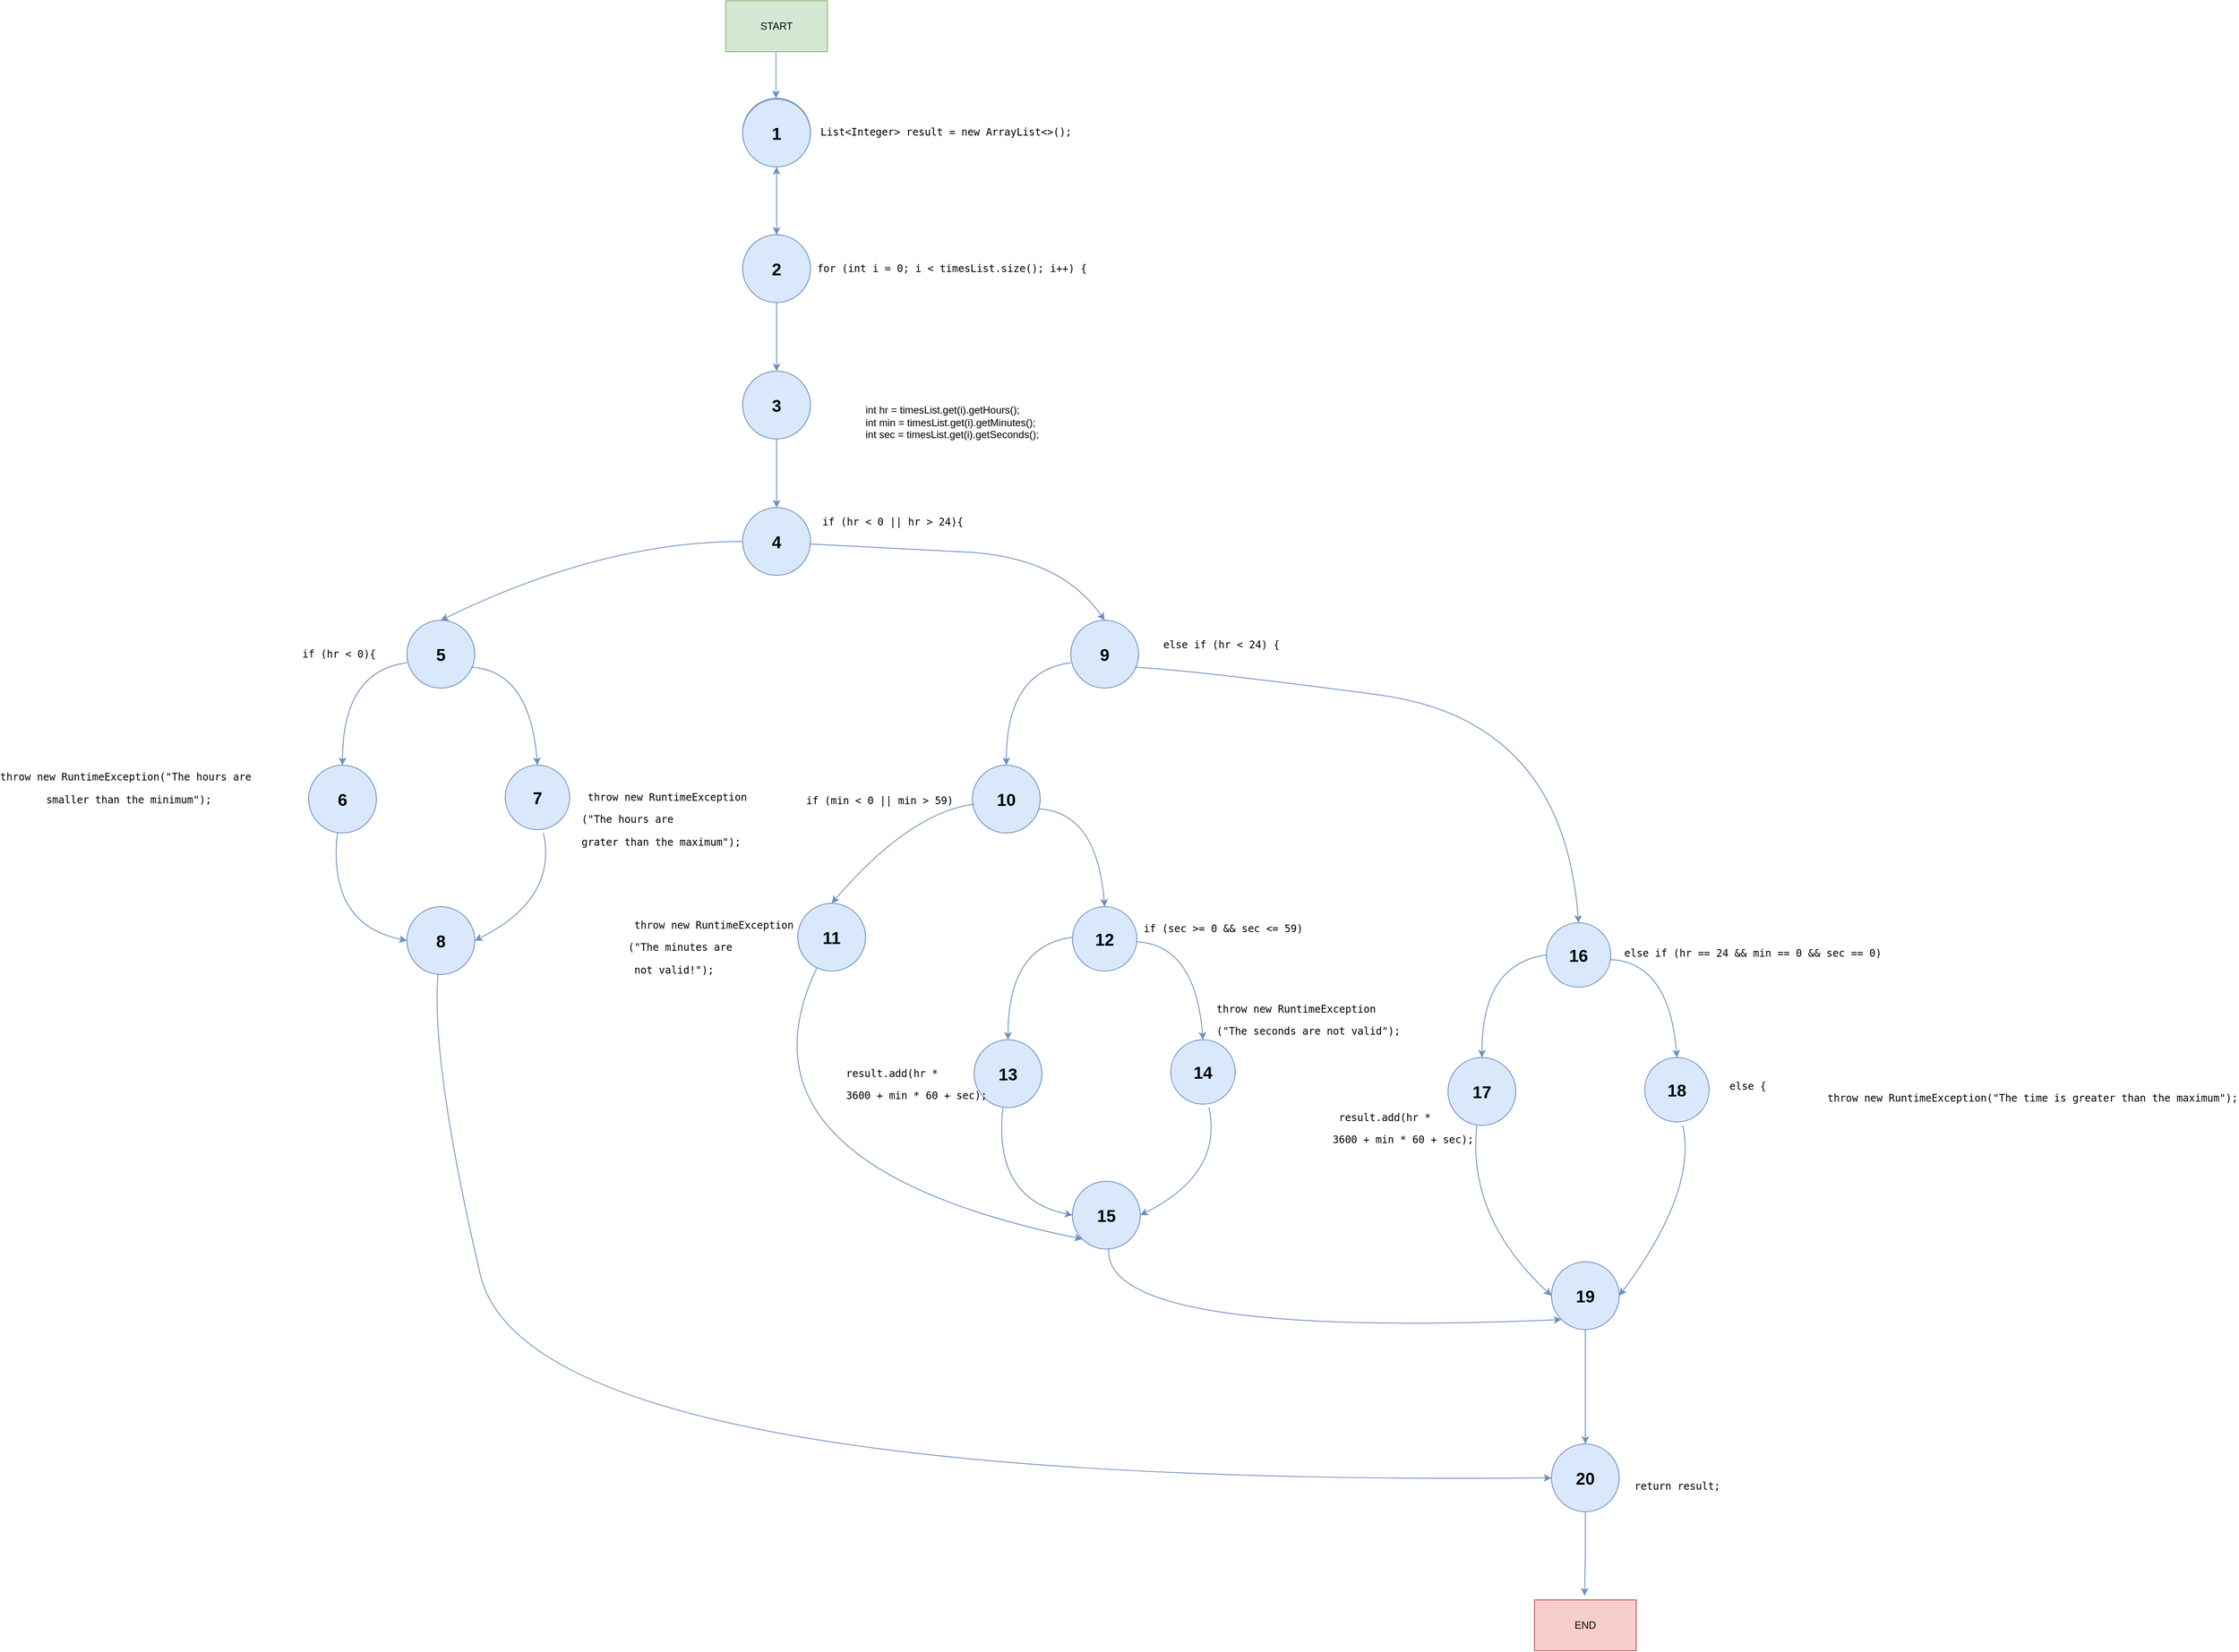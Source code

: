 <mxfile version="14.7.2" type="device"><diagram id="pLT1g3xtrVexU3YZbI5K" name="Page-1"><mxGraphModel dx="2530" dy="1367" grid="0" gridSize="10" guides="1" tooltips="1" connect="1" arrows="1" fold="1" page="0" pageScale="1" pageWidth="850" pageHeight="1100" math="0" shadow="0"><root><mxCell id="0"/><mxCell id="1" parent="0"/><mxCell id="gPxM5SxyMu-9DYouDUDr-3" style="edgeStyle=orthogonalEdgeStyle;rounded=0;orthogonalLoop=1;jettySize=auto;html=1;exitX=0.5;exitY=1;exitDx=0;exitDy=0;entryX=0.5;entryY=0;entryDx=0;entryDy=0;fillColor=#dae8fc;strokeColor=#6c8ebf;" parent="1" source="gPxM5SxyMu-9DYouDUDr-1" target="gPxM5SxyMu-9DYouDUDr-2" edge="1"><mxGeometry relative="1" as="geometry"/></mxCell><mxCell id="gPxM5SxyMu-9DYouDUDr-1" value="&lt;b&gt;&lt;font style=&quot;font-size: 20px&quot;&gt;1&lt;/font&gt;&lt;/b&gt;" style="ellipse;whiteSpace=wrap;html=1;aspect=fixed;fillColor=#dae8fc;strokeColor=#6c8ebf;" parent="1" vertex="1"><mxGeometry x="171" y="25" width="80" height="80" as="geometry"/></mxCell><mxCell id="gPxM5SxyMu-9DYouDUDr-7" style="edgeStyle=orthogonalEdgeStyle;rounded=0;orthogonalLoop=1;jettySize=auto;html=1;exitX=0.5;exitY=1;exitDx=0;exitDy=0;entryX=0.5;entryY=0;entryDx=0;entryDy=0;fillColor=#dae8fc;strokeColor=#6c8ebf;" parent="1" source="gPxM5SxyMu-9DYouDUDr-2" target="gPxM5SxyMu-9DYouDUDr-6" edge="1"><mxGeometry relative="1" as="geometry"/></mxCell><mxCell id="gPxM5SxyMu-9DYouDUDr-98" value="" style="edgeStyle=orthogonalEdgeStyle;rounded=0;orthogonalLoop=1;jettySize=auto;html=1;fillColor=#dae8fc;strokeColor=#6c8ebf;" parent="1" source="gPxM5SxyMu-9DYouDUDr-2" target="gPxM5SxyMu-9DYouDUDr-97" edge="1"><mxGeometry relative="1" as="geometry"/></mxCell><mxCell id="gPxM5SxyMu-9DYouDUDr-2" value="&lt;b&gt;&lt;font style=&quot;font-size: 20px&quot;&gt;2&lt;/font&gt;&lt;/b&gt;" style="ellipse;whiteSpace=wrap;html=1;aspect=fixed;fillColor=#dae8fc;strokeColor=#6c8ebf;" parent="1" vertex="1"><mxGeometry x="171" y="186" width="80" height="80" as="geometry"/></mxCell><mxCell id="gPxM5SxyMu-9DYouDUDr-5" style="edgeStyle=orthogonalEdgeStyle;rounded=0;orthogonalLoop=1;jettySize=auto;html=1;exitX=0.5;exitY=1;exitDx=0;exitDy=0;entryX=0.5;entryY=0;entryDx=0;entryDy=0;fillColor=#dae8fc;strokeColor=#6c8ebf;" parent="1" edge="1"><mxGeometry relative="1" as="geometry"><mxPoint x="210.29" y="-56.0" as="sourcePoint"/><mxPoint x="210.29" y="25" as="targetPoint"/></mxGeometry></mxCell><mxCell id="gPxM5SxyMu-9DYouDUDr-13" style="edgeStyle=orthogonalEdgeStyle;rounded=0;orthogonalLoop=1;jettySize=auto;html=1;exitX=0.5;exitY=1;exitDx=0;exitDy=0;entryX=0.5;entryY=0;entryDx=0;entryDy=0;fillColor=#dae8fc;strokeColor=#6c8ebf;" parent="1" source="gPxM5SxyMu-9DYouDUDr-6" target="gPxM5SxyMu-9DYouDUDr-12" edge="1"><mxGeometry relative="1" as="geometry"/></mxCell><mxCell id="gPxM5SxyMu-9DYouDUDr-6" value="&lt;b&gt;&lt;font style=&quot;font-size: 20px&quot;&gt;3&lt;/font&gt;&lt;/b&gt;" style="ellipse;whiteSpace=wrap;html=1;aspect=fixed;fillColor=#dae8fc;strokeColor=#6c8ebf;" parent="1" vertex="1"><mxGeometry x="171" y="347" width="80" height="80" as="geometry"/></mxCell><mxCell id="gPxM5SxyMu-9DYouDUDr-8" value="&#10;&#10;&lt;pre style=&quot;color: rgb(0, 0, 0); font-style: normal; font-weight: 400; letter-spacing: normal; text-indent: 0px; text-transform: none; word-spacing: 0px; overflow-wrap: break-word;&quot;&gt;List&amp;lt;Integer&amp;gt; result = new ArrayList&amp;lt;&amp;gt;();&lt;/pre&gt;&#10;&#10;" style="text;html=1;align=center;verticalAlign=middle;whiteSpace=wrap;rounded=0;" parent="1" vertex="1"><mxGeometry x="391" y="55" width="40" height="20" as="geometry"/></mxCell><mxCell id="gPxM5SxyMu-9DYouDUDr-10" value="&#10;&#10;&lt;pre style=&quot;color: rgb(0, 0, 0); font-style: normal; font-weight: 400; letter-spacing: normal; text-indent: 0px; text-transform: none; word-spacing: 0px; overflow-wrap: break-word;&quot;&gt;for (int i = 0; i &amp;lt; timesList.size(); i++) {&lt;/pre&gt;&#10;&#10;" style="text;html=1;align=center;verticalAlign=middle;whiteSpace=wrap;rounded=0;" parent="1" vertex="1"><mxGeometry x="398" y="216" width="40" height="20" as="geometry"/></mxCell><mxCell id="gPxM5SxyMu-9DYouDUDr-11" value="&lt;div style=&quot;text-align: justify&quot;&gt;&lt;pre style=&quot;overflow-wrap: break-word&quot;&gt;if (hr &amp;lt; 0 || hr &amp;gt; 24){&lt;/pre&gt;&lt;/div&gt;" style="text;html=1;align=left;verticalAlign=middle;whiteSpace=wrap;rounded=0;" parent="1" vertex="1"><mxGeometry x="263" y="499" width="228" height="51" as="geometry"/></mxCell><mxCell id="gPxM5SxyMu-9DYouDUDr-12" value="&lt;b&gt;&lt;font style=&quot;font-size: 20px&quot;&gt;4&lt;/font&gt;&lt;/b&gt;" style="ellipse;whiteSpace=wrap;html=1;aspect=fixed;fillColor=#dae8fc;strokeColor=#6c8ebf;" parent="1" vertex="1"><mxGeometry x="171" y="508" width="80" height="80" as="geometry"/></mxCell><mxCell id="gPxM5SxyMu-9DYouDUDr-14" value="&lt;div style=&quot;text-align: justify&quot;&gt;&lt;br&gt;&lt;/div&gt;&lt;div style=&quot;text-align: justify&quot;&gt;&lt;br&gt;&lt;/div&gt;&lt;pre style=&quot;color: rgb(0 , 0 , 0) ; font-style: normal ; font-weight: 400 ; letter-spacing: normal ; text-indent: 0px ; text-transform: none ; word-spacing: 0px ; overflow-wrap: break-word&quot;&gt;&lt;div style=&quot;text-align: justify&quot;&gt;&lt;span style=&quot;font-family: &amp;#34;helvetica&amp;#34; ; white-space: normal&quot;&gt;int hr = timesList.get(i).getHours();&lt;/span&gt;&lt;/div&gt;&lt;div style=&quot;text-align: justify&quot;&gt;&lt;span style=&quot;font-family: &amp;#34;helvetica&amp;#34; ; white-space: normal&quot;&gt;int min = timesList.get(i).getMinutes();&lt;/span&gt;&lt;/div&gt;&lt;div style=&quot;text-align: justify&quot;&gt;&lt;span style=&quot;font-family: &amp;#34;helvetica&amp;#34; ; white-space: normal&quot;&gt;int sec = timesList.get(i).getSeconds();&lt;/span&gt;&lt;/div&gt;&lt;/pre&gt;" style="text;html=1;align=left;verticalAlign=middle;whiteSpace=wrap;rounded=0;" parent="1" vertex="1"><mxGeometry x="314" y="367" width="228" height="51" as="geometry"/></mxCell><mxCell id="gPxM5SxyMu-9DYouDUDr-15" value="&lt;b&gt;&lt;font style=&quot;font-size: 20px&quot;&gt;5&lt;/font&gt;&lt;/b&gt;" style="ellipse;whiteSpace=wrap;html=1;aspect=fixed;fillColor=#dae8fc;strokeColor=#6c8ebf;" parent="1" vertex="1"><mxGeometry x="-225" y="641" width="80" height="80" as="geometry"/></mxCell><mxCell id="gPxM5SxyMu-9DYouDUDr-17" value="" style="curved=1;endArrow=classic;html=1;entryX=0.5;entryY=0;entryDx=0;entryDy=0;exitX=0;exitY=0.5;exitDx=0;exitDy=0;fillColor=#dae8fc;strokeColor=#6c8ebf;" parent="1" source="gPxM5SxyMu-9DYouDUDr-12" target="gPxM5SxyMu-9DYouDUDr-15" edge="1"><mxGeometry width="50" height="50" relative="1" as="geometry"><mxPoint x="263" y="797" as="sourcePoint"/><mxPoint x="313" y="747" as="targetPoint"/><Array as="points"><mxPoint x="5" y="548"/></Array></mxGeometry></mxCell><mxCell id="gPxM5SxyMu-9DYouDUDr-18" value="&#10;&#10;&lt;pre style=&quot;color: rgb(0, 0, 0); font-style: normal; font-weight: 400; letter-spacing: normal; text-indent: 0px; text-transform: none; word-spacing: 0px; overflow-wrap: break-word;&quot;&gt;if (hr &amp;lt; 0){&lt;/pre&gt;&#10;&#10;" style="text;html=1;align=center;verticalAlign=middle;whiteSpace=wrap;rounded=0;" parent="1" vertex="1"><mxGeometry x="-325" y="671" width="40" height="20" as="geometry"/></mxCell><mxCell id="gPxM5SxyMu-9DYouDUDr-23" value="&lt;b&gt;&lt;font style=&quot;font-size: 20px&quot;&gt;6&lt;/font&gt;&lt;/b&gt;" style="ellipse;whiteSpace=wrap;html=1;aspect=fixed;fillColor=#dae8fc;strokeColor=#6c8ebf;" parent="1" vertex="1"><mxGeometry x="-341" y="812" width="80" height="80" as="geometry"/></mxCell><mxCell id="gPxM5SxyMu-9DYouDUDr-24" value="" style="curved=1;endArrow=classic;html=1;entryX=0.5;entryY=0;entryDx=0;entryDy=0;exitX=0;exitY=0.5;exitDx=0;exitDy=0;fillColor=#dae8fc;strokeColor=#6c8ebf;" parent="1" target="gPxM5SxyMu-9DYouDUDr-23" edge="1"><mxGeometry width="50" height="50" relative="1" as="geometry"><mxPoint x="-225" y="691.0" as="sourcePoint"/><mxPoint x="-83" y="890" as="targetPoint"/><Array as="points"><mxPoint x="-301" y="701"/></Array></mxGeometry></mxCell><mxCell id="gPxM5SxyMu-9DYouDUDr-25" value="&lt;br&gt;&lt;br&gt;&lt;pre style=&quot;color: rgb(0 , 0 , 0) ; font-style: normal ; font-weight: 400 ; letter-spacing: normal ; text-indent: 0px ; text-transform: none ; word-spacing: 0px ; overflow-wrap: break-word&quot;&gt;throw new RuntimeException(&quot;The hours are &lt;/pre&gt;&lt;pre style=&quot;color: rgb(0 , 0 , 0) ; font-style: normal ; font-weight: 400 ; letter-spacing: normal ; text-indent: 0px ; text-transform: none ; word-spacing: 0px ; overflow-wrap: break-word&quot;&gt;smaller than the minimum&quot;);&lt;/pre&gt;&lt;br&gt;" style="text;html=1;align=center;verticalAlign=middle;whiteSpace=wrap;rounded=0;" parent="1" vertex="1"><mxGeometry x="-573" y="822" width="40" height="20" as="geometry"/></mxCell><mxCell id="gPxM5SxyMu-9DYouDUDr-26" value="&lt;b&gt;&lt;font style=&quot;font-size: 20px&quot;&gt;8&lt;/font&gt;&lt;/b&gt;" style="ellipse;whiteSpace=wrap;html=1;aspect=fixed;fillColor=#dae8fc;strokeColor=#6c8ebf;" parent="1" vertex="1"><mxGeometry x="-225" y="979" width="80" height="80" as="geometry"/></mxCell><mxCell id="gPxM5SxyMu-9DYouDUDr-27" value="" style="curved=1;endArrow=classic;html=1;entryX=0;entryY=0.5;entryDx=0;entryDy=0;fillColor=#dae8fc;strokeColor=#6c8ebf;" parent="1" target="gPxM5SxyMu-9DYouDUDr-26" edge="1"><mxGeometry width="50" height="50" relative="1" as="geometry"><mxPoint x="-307" y="892" as="sourcePoint"/><mxPoint x="-372" y="1013" as="targetPoint"/><Array as="points"><mxPoint x="-319" y="1000"/></Array></mxGeometry></mxCell><mxCell id="gPxM5SxyMu-9DYouDUDr-28" value="&lt;b&gt;&lt;font style=&quot;font-size: 20px&quot;&gt;7&lt;/font&gt;&lt;/b&gt;" style="ellipse;whiteSpace=wrap;html=1;aspect=fixed;fillColor=#dae8fc;strokeColor=#6c8ebf;" parent="1" vertex="1"><mxGeometry x="-109" y="812" width="76" height="76" as="geometry"/></mxCell><mxCell id="gPxM5SxyMu-9DYouDUDr-32" value="" style="curved=1;endArrow=classic;html=1;entryX=0.5;entryY=0;entryDx=0;entryDy=0;exitX=0.946;exitY=0.692;exitDx=0;exitDy=0;exitPerimeter=0;fillColor=#dae8fc;strokeColor=#6c8ebf;" parent="1" source="gPxM5SxyMu-9DYouDUDr-15" target="gPxM5SxyMu-9DYouDUDr-28" edge="1"><mxGeometry width="50" height="50" relative="1" as="geometry"><mxPoint x="-145" y="684" as="sourcePoint"/><mxPoint x="-95" y="634" as="targetPoint"/><Array as="points"><mxPoint x="-80" y="700"/></Array></mxGeometry></mxCell><mxCell id="gPxM5SxyMu-9DYouDUDr-33" value="" style="curved=1;endArrow=classic;html=1;entryX=1;entryY=0.5;entryDx=0;entryDy=0;fillColor=#dae8fc;strokeColor=#6c8ebf;" parent="1" target="gPxM5SxyMu-9DYouDUDr-26" edge="1"><mxGeometry width="50" height="50" relative="1" as="geometry"><mxPoint x="-64" y="892" as="sourcePoint"/><mxPoint x="9.32" y="1007.64" as="targetPoint"/><Array as="points"><mxPoint x="-47" y="970"/></Array></mxGeometry></mxCell><mxCell id="gPxM5SxyMu-9DYouDUDr-34" value="&lt;pre style=&quot;color: rgb(0 , 0 , 0) ; font-style: normal ; font-weight: 400 ; letter-spacing: normal ; text-indent: 0px ; text-transform: none ; word-spacing: 0px ; overflow-wrap: break-word&quot;&gt; throw new RuntimeException&lt;/pre&gt;&lt;pre style=&quot;color: rgb(0 , 0 , 0) ; font-style: normal ; font-weight: 400 ; letter-spacing: normal ; text-indent: 0px ; text-transform: none ; word-spacing: 0px ; overflow-wrap: break-word&quot;&gt;(&quot;The hours are &lt;/pre&gt;&lt;pre style=&quot;color: rgb(0 , 0 , 0) ; font-style: normal ; font-weight: 400 ; letter-spacing: normal ; text-indent: 0px ; text-transform: none ; word-spacing: 0px ; overflow-wrap: break-word&quot;&gt;grater than the maximum&quot;);&lt;/pre&gt;" style="text;whiteSpace=wrap;html=1;" parent="1" vertex="1"><mxGeometry x="-21" y="824" width="173" height="52" as="geometry"/></mxCell><mxCell id="gPxM5SxyMu-9DYouDUDr-36" value="&lt;b&gt;&lt;font style=&quot;font-size: 20px&quot;&gt;9&lt;/font&gt;&lt;/b&gt;" style="ellipse;whiteSpace=wrap;html=1;aspect=fixed;fillColor=#dae8fc;strokeColor=#6c8ebf;" parent="1" vertex="1"><mxGeometry x="558" y="641" width="80" height="80" as="geometry"/></mxCell><mxCell id="gPxM5SxyMu-9DYouDUDr-38" value="&lt;b&gt;&lt;font style=&quot;font-size: 20px&quot;&gt;10&lt;/font&gt;&lt;/b&gt;" style="ellipse;whiteSpace=wrap;html=1;aspect=fixed;fillColor=#dae8fc;strokeColor=#6c8ebf;" parent="1" vertex="1"><mxGeometry x="442" y="812" width="80" height="80" as="geometry"/></mxCell><mxCell id="gPxM5SxyMu-9DYouDUDr-39" value="" style="curved=1;endArrow=classic;html=1;entryX=0.5;entryY=0;entryDx=0;entryDy=0;exitX=0;exitY=0.5;exitDx=0;exitDy=0;fillColor=#dae8fc;strokeColor=#6c8ebf;" parent="1" target="gPxM5SxyMu-9DYouDUDr-38" edge="1"><mxGeometry width="50" height="50" relative="1" as="geometry"><mxPoint x="558" y="691" as="sourcePoint"/><mxPoint x="700" y="890" as="targetPoint"/><Array as="points"><mxPoint x="482" y="701"/></Array></mxGeometry></mxCell><mxCell id="gPxM5SxyMu-9DYouDUDr-43" value="&lt;b&gt;&lt;font style=&quot;font-size: 20px&quot;&gt;16&lt;/font&gt;&lt;/b&gt;" style="ellipse;whiteSpace=wrap;html=1;aspect=fixed;fillColor=#dae8fc;strokeColor=#6c8ebf;" parent="1" vertex="1"><mxGeometry x="1119" y="998" width="76" height="76" as="geometry"/></mxCell><mxCell id="gPxM5SxyMu-9DYouDUDr-44" value="" style="curved=1;endArrow=classic;html=1;entryX=0.5;entryY=0;entryDx=0;entryDy=0;exitX=0.946;exitY=0.692;exitDx=0;exitDy=0;exitPerimeter=0;fillColor=#dae8fc;strokeColor=#6c8ebf;" parent="1" source="gPxM5SxyMu-9DYouDUDr-36" target="gPxM5SxyMu-9DYouDUDr-43" edge="1"><mxGeometry width="50" height="50" relative="1" as="geometry"><mxPoint x="638" y="684" as="sourcePoint"/><mxPoint x="688" y="634" as="targetPoint"/><Array as="points"><mxPoint x="703" y="700"/><mxPoint x="1139" y="758"/></Array></mxGeometry></mxCell><mxCell id="gPxM5SxyMu-9DYouDUDr-46" value="&#10;&#10;&lt;pre style=&quot;color: rgb(0, 0, 0); font-style: normal; font-weight: 400; letter-spacing: normal; text-indent: 0px; text-transform: none; word-spacing: 0px; overflow-wrap: break-word;&quot;&gt;else if (hr == 24 &amp;amp;&amp;amp; min == 0 &amp;amp;&amp;amp; sec == 0)&lt;/pre&gt;&#10;&#10;" style="text;whiteSpace=wrap;html=1;" parent="1" vertex="1"><mxGeometry x="1209" y="979" width="268" height="52" as="geometry"/></mxCell><mxCell id="gPxM5SxyMu-9DYouDUDr-49" value="" style="curved=1;endArrow=classic;html=1;entryX=0.5;entryY=0;entryDx=0;entryDy=0;exitX=0.946;exitY=0.692;exitDx=0;exitDy=0;exitPerimeter=0;fillColor=#dae8fc;strokeColor=#6c8ebf;" parent="1" target="gPxM5SxyMu-9DYouDUDr-36" edge="1"><mxGeometry width="50" height="50" relative="1" as="geometry"><mxPoint x="250.0" y="551.0" as="sourcePoint"/><mxPoint x="328.32" y="666.64" as="targetPoint"/><Array as="points"><mxPoint x="319.32" y="554.64"/><mxPoint x="546" y="566"/></Array></mxGeometry></mxCell><mxCell id="gPxM5SxyMu-9DYouDUDr-51" value="&lt;pre style=&quot;color: rgb(0, 0, 0); font-style: normal; font-weight: 400; letter-spacing: normal; text-indent: 0px; text-transform: none; word-spacing: 0px; overflow-wrap: break-word;&quot;&gt; else if (hr &amp;lt; 24) {&lt;/pre&gt;" style="text;whiteSpace=wrap;html=1;" parent="1" vertex="1"><mxGeometry x="657.997" y="644.003" width="152" height="52" as="geometry"/></mxCell><mxCell id="gPxM5SxyMu-9DYouDUDr-52" value="&lt;pre style=&quot;color: rgb(0, 0, 0); font-style: normal; font-weight: 400; letter-spacing: normal; text-indent: 0px; text-transform: none; word-spacing: 0px; overflow-wrap: break-word;&quot;&gt;if (min &amp;lt; 0 || min &amp;gt; 59)&lt;/pre&gt;" style="text;whiteSpace=wrap;html=1;" parent="1" vertex="1"><mxGeometry x="244.0" y="828.003" width="178" height="52" as="geometry"/></mxCell><mxCell id="gPxM5SxyMu-9DYouDUDr-55" value="&lt;b&gt;&lt;font style=&quot;font-size: 20px&quot;&gt;11&lt;/font&gt;&lt;/b&gt;" style="ellipse;whiteSpace=wrap;html=1;aspect=fixed;fillColor=#dae8fc;strokeColor=#6c8ebf;" parent="1" vertex="1"><mxGeometry x="236" y="975" width="80" height="80" as="geometry"/></mxCell><mxCell id="gPxM5SxyMu-9DYouDUDr-56" value="" style="curved=1;endArrow=classic;html=1;entryX=0.5;entryY=0;entryDx=0;entryDy=0;exitX=0;exitY=0.5;exitDx=0;exitDy=0;fillColor=#dae8fc;strokeColor=#6c8ebf;" parent="1" target="gPxM5SxyMu-9DYouDUDr-55" edge="1"><mxGeometry width="50" height="50" relative="1" as="geometry"><mxPoint x="444" y="858.0" as="sourcePoint"/><mxPoint x="586" y="1057" as="targetPoint"/><Array as="points"><mxPoint x="368" y="868"/></Array></mxGeometry></mxCell><mxCell id="gPxM5SxyMu-9DYouDUDr-59" value="&lt;b&gt;&lt;font style=&quot;font-size: 20px&quot;&gt;12&lt;/font&gt;&lt;/b&gt;" style="ellipse;whiteSpace=wrap;html=1;aspect=fixed;fillColor=#dae8fc;strokeColor=#6c8ebf;" parent="1" vertex="1"><mxGeometry x="560" y="979" width="76" height="76" as="geometry"/></mxCell><mxCell id="gPxM5SxyMu-9DYouDUDr-60" value="" style="curved=1;endArrow=classic;html=1;entryX=0.5;entryY=0;entryDx=0;entryDy=0;exitX=0.946;exitY=0.692;exitDx=0;exitDy=0;exitPerimeter=0;fillColor=#dae8fc;strokeColor=#6c8ebf;" parent="1" target="gPxM5SxyMu-9DYouDUDr-59" edge="1"><mxGeometry width="50" height="50" relative="1" as="geometry"><mxPoint x="519.68" y="863.36" as="sourcePoint"/><mxPoint x="574" y="801" as="targetPoint"/><Array as="points"><mxPoint x="589" y="867"/></Array></mxGeometry></mxCell><mxCell id="gPxM5SxyMu-9DYouDUDr-62" value="&lt;pre style=&quot;color: rgb(0 , 0 , 0) ; font-style: normal ; font-weight: 400 ; letter-spacing: normal ; text-indent: 0px ; text-transform: none ; word-spacing: 0px ; overflow-wrap: break-word&quot;&gt; throw new RuntimeException&lt;/pre&gt;&lt;pre style=&quot;color: rgb(0 , 0 , 0) ; font-style: normal ; font-weight: 400 ; letter-spacing: normal ; text-indent: 0px ; text-transform: none ; word-spacing: 0px ; overflow-wrap: break-word&quot;&gt;(&quot;The minutes are&lt;/pre&gt;&lt;pre style=&quot;color: rgb(0 , 0 , 0) ; font-style: normal ; font-weight: 400 ; letter-spacing: normal ; text-indent: 0px ; text-transform: none ; word-spacing: 0px ; overflow-wrap: break-word&quot;&gt; not valid!&quot;);&lt;/pre&gt;" style="text;whiteSpace=wrap;html=1;" parent="1" vertex="1"><mxGeometry x="34" y="975" width="194" height="52" as="geometry"/></mxCell><mxCell id="gPxM5SxyMu-9DYouDUDr-63" value="&lt;b&gt;&lt;font style=&quot;font-size: 20px&quot;&gt;13&lt;/font&gt;&lt;/b&gt;" style="ellipse;whiteSpace=wrap;html=1;aspect=fixed;fillColor=#dae8fc;strokeColor=#6c8ebf;" parent="1" vertex="1"><mxGeometry x="444" y="1136" width="80" height="80" as="geometry"/></mxCell><mxCell id="gPxM5SxyMu-9DYouDUDr-64" value="" style="curved=1;endArrow=classic;html=1;entryX=0.5;entryY=0;entryDx=0;entryDy=0;exitX=0;exitY=0.5;exitDx=0;exitDy=0;fillColor=#dae8fc;strokeColor=#6c8ebf;" parent="1" target="gPxM5SxyMu-9DYouDUDr-63" edge="1"><mxGeometry width="50" height="50" relative="1" as="geometry"><mxPoint x="560" y="1015" as="sourcePoint"/><mxPoint x="702" y="1214" as="targetPoint"/><Array as="points"><mxPoint x="484" y="1025"/></Array></mxGeometry></mxCell><mxCell id="gPxM5SxyMu-9DYouDUDr-65" value="&lt;b&gt;&lt;font style=&quot;font-size: 20px&quot;&gt;15&lt;/font&gt;&lt;/b&gt;" style="ellipse;whiteSpace=wrap;html=1;aspect=fixed;fillColor=#dae8fc;strokeColor=#6c8ebf;" parent="1" vertex="1"><mxGeometry x="560" y="1303" width="80" height="80" as="geometry"/></mxCell><mxCell id="gPxM5SxyMu-9DYouDUDr-66" value="" style="curved=1;endArrow=classic;html=1;entryX=0;entryY=0.5;entryDx=0;entryDy=0;fillColor=#dae8fc;strokeColor=#6c8ebf;" parent="1" target="gPxM5SxyMu-9DYouDUDr-65" edge="1"><mxGeometry width="50" height="50" relative="1" as="geometry"><mxPoint x="478.0" y="1216" as="sourcePoint"/><mxPoint x="413" y="1337" as="targetPoint"/><Array as="points"><mxPoint x="466" y="1324"/></Array></mxGeometry></mxCell><mxCell id="gPxM5SxyMu-9DYouDUDr-67" value="&lt;b&gt;&lt;font style=&quot;font-size: 20px&quot;&gt;14&lt;/font&gt;&lt;/b&gt;" style="ellipse;whiteSpace=wrap;html=1;aspect=fixed;fillColor=#dae8fc;strokeColor=#6c8ebf;" parent="1" vertex="1"><mxGeometry x="676" y="1136" width="76" height="76" as="geometry"/></mxCell><mxCell id="gPxM5SxyMu-9DYouDUDr-68" value="" style="curved=1;endArrow=classic;html=1;entryX=0.5;entryY=0;entryDx=0;entryDy=0;exitX=0.946;exitY=0.692;exitDx=0;exitDy=0;exitPerimeter=0;fillColor=#dae8fc;strokeColor=#6c8ebf;" parent="1" target="gPxM5SxyMu-9DYouDUDr-67" edge="1"><mxGeometry width="50" height="50" relative="1" as="geometry"><mxPoint x="635.68" y="1020.36" as="sourcePoint"/><mxPoint x="690" y="958" as="targetPoint"/><Array as="points"><mxPoint x="705" y="1024"/></Array></mxGeometry></mxCell><mxCell id="gPxM5SxyMu-9DYouDUDr-69" value="" style="curved=1;endArrow=classic;html=1;entryX=1;entryY=0.5;entryDx=0;entryDy=0;fillColor=#dae8fc;strokeColor=#6c8ebf;" parent="1" target="gPxM5SxyMu-9DYouDUDr-65" edge="1"><mxGeometry width="50" height="50" relative="1" as="geometry"><mxPoint x="721" y="1216" as="sourcePoint"/><mxPoint x="794.32" y="1331.64" as="targetPoint"/><Array as="points"><mxPoint x="738" y="1294"/></Array></mxGeometry></mxCell><mxCell id="gPxM5SxyMu-9DYouDUDr-70" value="&lt;pre style=&quot;color: rgb(0, 0, 0); font-style: normal; font-weight: 400; letter-spacing: normal; text-indent: 0px; text-transform: none; word-spacing: 0px; overflow-wrap: break-word;&quot;&gt;if (sec &amp;gt;= 0 &amp;amp;&amp;amp; sec &amp;lt;= 59)&lt;/pre&gt;" style="text;whiteSpace=wrap;html=1;" parent="1" vertex="1"><mxGeometry x="642.0" y="979.003" width="191" height="52" as="geometry"/></mxCell><mxCell id="gPxM5SxyMu-9DYouDUDr-71" value="&lt;pre style=&quot;color: rgb(0 , 0 , 0) ; font-style: normal ; font-weight: 400 ; letter-spacing: normal ; text-indent: 0px ; text-transform: none ; word-spacing: 0px ; overflow-wrap: break-word&quot;&gt;result.add(hr * &lt;/pre&gt;&lt;pre style=&quot;color: rgb(0 , 0 , 0) ; font-style: normal ; font-weight: 400 ; letter-spacing: normal ; text-indent: 0px ; text-transform: none ; word-spacing: 0px ; overflow-wrap: break-word&quot;&gt;3600 + min * 60 + sec);&lt;/pre&gt;" style="text;whiteSpace=wrap;html=1;" parent="1" vertex="1"><mxGeometry x="290.5" y="1150" width="155" height="52" as="geometry"/></mxCell><mxCell id="gPxM5SxyMu-9DYouDUDr-72" value="&lt;pre style=&quot;color: rgb(0 , 0 , 0) ; font-style: normal ; font-weight: 400 ; letter-spacing: normal ; text-indent: 0px ; text-transform: none ; word-spacing: 0px ; overflow-wrap: break-word&quot;&gt;throw new RuntimeException&lt;/pre&gt;&lt;pre style=&quot;color: rgb(0 , 0 , 0) ; font-style: normal ; font-weight: 400 ; letter-spacing: normal ; text-indent: 0px ; text-transform: none ; word-spacing: 0px ; overflow-wrap: break-word&quot;&gt;(&quot;The seconds are not valid&quot;);&lt;/pre&gt;" style="text;whiteSpace=wrap;html=1;" parent="1" vertex="1"><mxGeometry x="728" y="1074" width="183" height="52" as="geometry"/></mxCell><mxCell id="gPxM5SxyMu-9DYouDUDr-74" value="&lt;b&gt;&lt;font style=&quot;font-size: 20px&quot;&gt;17&lt;/font&gt;&lt;/b&gt;" style="ellipse;whiteSpace=wrap;html=1;aspect=fixed;fillColor=#dae8fc;strokeColor=#6c8ebf;" parent="1" vertex="1"><mxGeometry x="1003" y="1157" width="80" height="80" as="geometry"/></mxCell><mxCell id="gPxM5SxyMu-9DYouDUDr-75" value="" style="curved=1;endArrow=classic;html=1;entryX=0.5;entryY=0;entryDx=0;entryDy=0;exitX=0;exitY=0.5;exitDx=0;exitDy=0;fillColor=#dae8fc;strokeColor=#6c8ebf;" parent="1" target="gPxM5SxyMu-9DYouDUDr-74" edge="1"><mxGeometry width="50" height="50" relative="1" as="geometry"><mxPoint x="1119" y="1036" as="sourcePoint"/><mxPoint x="1261" y="1235" as="targetPoint"/><Array as="points"><mxPoint x="1043" y="1046"/></Array></mxGeometry></mxCell><mxCell id="gPxM5SxyMu-9DYouDUDr-88" style="edgeStyle=orthogonalEdgeStyle;rounded=0;orthogonalLoop=1;jettySize=auto;html=1;exitX=0.5;exitY=1;exitDx=0;exitDy=0;entryX=0.5;entryY=0;entryDx=0;entryDy=0;fillColor=#dae8fc;strokeColor=#6c8ebf;" parent="1" source="gPxM5SxyMu-9DYouDUDr-76" target="gPxM5SxyMu-9DYouDUDr-85" edge="1"><mxGeometry relative="1" as="geometry"/></mxCell><mxCell id="gPxM5SxyMu-9DYouDUDr-76" value="&lt;b&gt;&lt;font style=&quot;font-size: 20px&quot;&gt;19&lt;/font&gt;&lt;/b&gt;" style="ellipse;whiteSpace=wrap;html=1;aspect=fixed;fillColor=#dae8fc;strokeColor=#6c8ebf;" parent="1" vertex="1"><mxGeometry x="1125" y="1398" width="80" height="80" as="geometry"/></mxCell><mxCell id="gPxM5SxyMu-9DYouDUDr-77" value="" style="curved=1;endArrow=classic;html=1;entryX=0;entryY=0.5;entryDx=0;entryDy=0;fillColor=#dae8fc;strokeColor=#6c8ebf;" parent="1" target="gPxM5SxyMu-9DYouDUDr-76" edge="1"><mxGeometry width="50" height="50" relative="1" as="geometry"><mxPoint x="1037" y="1237" as="sourcePoint"/><mxPoint x="972" y="1358" as="targetPoint"/><Array as="points"><mxPoint x="1025" y="1345"/></Array></mxGeometry></mxCell><mxCell id="gPxM5SxyMu-9DYouDUDr-78" value="&lt;b&gt;&lt;font style=&quot;font-size: 20px&quot;&gt;18&lt;/font&gt;&lt;/b&gt;" style="ellipse;whiteSpace=wrap;html=1;aspect=fixed;fillColor=#dae8fc;strokeColor=#6c8ebf;" parent="1" vertex="1"><mxGeometry x="1235" y="1157" width="76" height="76" as="geometry"/></mxCell><mxCell id="gPxM5SxyMu-9DYouDUDr-79" value="" style="curved=1;endArrow=classic;html=1;entryX=0.5;entryY=0;entryDx=0;entryDy=0;exitX=0.946;exitY=0.692;exitDx=0;exitDy=0;exitPerimeter=0;fillColor=#dae8fc;strokeColor=#6c8ebf;" parent="1" target="gPxM5SxyMu-9DYouDUDr-78" edge="1"><mxGeometry width="50" height="50" relative="1" as="geometry"><mxPoint x="1194.68" y="1041.36" as="sourcePoint"/><mxPoint x="1249" y="979" as="targetPoint"/><Array as="points"><mxPoint x="1264" y="1045"/></Array></mxGeometry></mxCell><mxCell id="gPxM5SxyMu-9DYouDUDr-80" value="" style="curved=1;endArrow=classic;html=1;entryX=1;entryY=0.5;entryDx=0;entryDy=0;fillColor=#dae8fc;strokeColor=#6c8ebf;" parent="1" target="gPxM5SxyMu-9DYouDUDr-76" edge="1"><mxGeometry width="50" height="50" relative="1" as="geometry"><mxPoint x="1280" y="1237" as="sourcePoint"/><mxPoint x="1353.32" y="1352.64" as="targetPoint"/><Array as="points"><mxPoint x="1297" y="1315"/></Array></mxGeometry></mxCell><mxCell id="gPxM5SxyMu-9DYouDUDr-81" value="&lt;pre style=&quot;color: rgb(0, 0, 0); font-style: normal; font-weight: 400; letter-spacing: normal; text-indent: 0px; text-transform: none; word-spacing: 0px; overflow-wrap: break-word;&quot;&gt;else {&#10;                throw new RuntimeException(&quot;The time is greater than the maximum&quot;);&lt;/pre&gt;" style="text;whiteSpace=wrap;html=1;" parent="1" vertex="1"><mxGeometry x="1333.0" y="1164.5" width="540" height="65" as="geometry"/></mxCell><mxCell id="gPxM5SxyMu-9DYouDUDr-82" value="&lt;pre style=&quot;color: rgb(0 , 0 , 0) ; font-style: normal ; font-weight: 400 ; letter-spacing: normal ; text-indent: 0px ; text-transform: none ; word-spacing: 0px ; overflow-wrap: break-word&quot;&gt; result.add(hr * &lt;/pre&gt;&lt;pre style=&quot;color: rgb(0 , 0 , 0) ; font-style: normal ; font-weight: 400 ; letter-spacing: normal ; text-indent: 0px ; text-transform: none ; word-spacing: 0px ; overflow-wrap: break-word&quot;&gt;3600 + min * 60 + sec);&lt;/pre&gt;" style="text;whiteSpace=wrap;html=1;" parent="1" vertex="1"><mxGeometry x="865" y="1202" width="54" height="52" as="geometry"/></mxCell><mxCell id="gPxM5SxyMu-9DYouDUDr-89" style="edgeStyle=orthogonalEdgeStyle;rounded=0;orthogonalLoop=1;jettySize=auto;html=1;exitX=0.5;exitY=1;exitDx=0;exitDy=0;fillColor=#dae8fc;strokeColor=#6c8ebf;" parent="1" source="gPxM5SxyMu-9DYouDUDr-85" edge="1"><mxGeometry relative="1" as="geometry"><mxPoint x="1164" y="1792.0" as="targetPoint"/></mxGeometry></mxCell><mxCell id="gPxM5SxyMu-9DYouDUDr-85" value="&lt;b&gt;&lt;font style=&quot;font-size: 20px&quot;&gt;20&lt;br&gt;&lt;/font&gt;&lt;/b&gt;" style="ellipse;whiteSpace=wrap;html=1;aspect=fixed;fillColor=#dae8fc;strokeColor=#6c8ebf;" parent="1" vertex="1"><mxGeometry x="1125" y="1613" width="80" height="80" as="geometry"/></mxCell><mxCell id="gPxM5SxyMu-9DYouDUDr-90" value="&lt;pre style=&quot;color: rgb(0, 0, 0); font-style: normal; font-weight: 400; letter-spacing: normal; text-indent: 0px; text-transform: none; word-spacing: 0px; overflow-wrap: break-word;&quot;&gt;return result;&lt;/pre&gt;" style="text;whiteSpace=wrap;html=1;" parent="1" vertex="1"><mxGeometry x="1221.0" y="1637.0" width="112" height="52" as="geometry"/></mxCell><mxCell id="gPxM5SxyMu-9DYouDUDr-92" value="" style="curved=1;endArrow=classic;html=1;entryX=0;entryY=0.5;entryDx=0;entryDy=0;fillColor=#dae8fc;strokeColor=#6c8ebf;" parent="1" source="gPxM5SxyMu-9DYouDUDr-26" target="gPxM5SxyMu-9DYouDUDr-85" edge="1"><mxGeometry width="50" height="50" relative="1" as="geometry"><mxPoint x="-179" y="1067" as="sourcePoint"/><mxPoint x="-103" y="1181" as="targetPoint"/><Array as="points"><mxPoint x="-197" y="1162"/><mxPoint x="-80" y="1664"/></Array></mxGeometry></mxCell><mxCell id="gPxM5SxyMu-9DYouDUDr-93" value="" style="curved=1;endArrow=classic;html=1;entryX=0;entryY=1;entryDx=0;entryDy=0;fillColor=#dae8fc;strokeColor=#6c8ebf;" parent="1" source="gPxM5SxyMu-9DYouDUDr-55" target="gPxM5SxyMu-9DYouDUDr-65" edge="1"><mxGeometry width="50" height="50" relative="1" as="geometry"><mxPoint x="367" y="1059" as="sourcePoint"/><mxPoint x="584" y="1340" as="targetPoint"/><Array as="points"><mxPoint x="147" y="1283"/></Array></mxGeometry></mxCell><mxCell id="gPxM5SxyMu-9DYouDUDr-95" value="" style="curved=1;endArrow=classic;html=1;entryX=0;entryY=1;entryDx=0;entryDy=0;fillColor=#dae8fc;strokeColor=#6c8ebf;" parent="1" target="gPxM5SxyMu-9DYouDUDr-76" edge="1"><mxGeometry width="50" height="50" relative="1" as="geometry"><mxPoint x="603" y="1381.0" as="sourcePoint"/><mxPoint x="1139" y="1448" as="targetPoint"/><Array as="points"><mxPoint x="591" y="1489"/></Array></mxGeometry></mxCell><mxCell id="gPxM5SxyMu-9DYouDUDr-96" value="END" style="rounded=0;whiteSpace=wrap;html=1;fillColor=#f8cecc;strokeColor=#b85450;" parent="1" vertex="1"><mxGeometry x="1105" y="1797" width="120" height="60" as="geometry"/></mxCell><mxCell id="gPxM5SxyMu-9DYouDUDr-97" value="&lt;b&gt;&lt;font style=&quot;font-size: 20px&quot;&gt;1&lt;/font&gt;&lt;/b&gt;" style="ellipse;whiteSpace=wrap;html=1;aspect=fixed;fillColor=#dae8fc;strokeColor=#6c8ebf;" parent="1" vertex="1"><mxGeometry x="171" y="26" width="80" height="80" as="geometry"/></mxCell><mxCell id="gPxM5SxyMu-9DYouDUDr-99" value="START" style="rounded=0;whiteSpace=wrap;html=1;fillColor=#d5e8d4;strokeColor=#82b366;" parent="1" vertex="1"><mxGeometry x="151" y="-90" width="120" height="60" as="geometry"/></mxCell></root></mxGraphModel></diagram></mxfile>